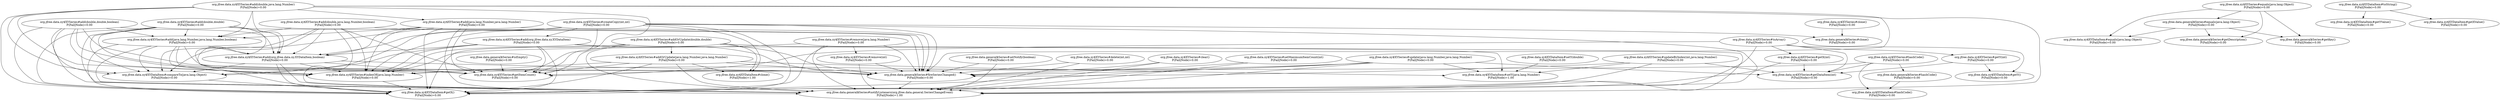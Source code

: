 digraph G {
  "org.jfree.data.xy$XYSeries#add(org.jfree.data.xy.XYDataItem)" [label="org.jfree.data.xy$XYSeries#add(org.jfree.data.xy.XYDataItem)\nP(Fail|Node)=0.00"];
  "org.jfree.data.xy$XYDataItem#getX()" [label="org.jfree.data.xy$XYDataItem#getX()\nP(Fail|Node)=0.00"];
  "org.jfree.data.xy$XYSeries#add(org.jfree.data.xy.XYDataItem,boolean)" [label="org.jfree.data.xy$XYSeries#add(org.jfree.data.xy.XYDataItem,boolean)\nP(Fail|Node)=0.00"];
  "org.jfree.data.xy$XYSeries#getItemCount()" [label="org.jfree.data.xy$XYSeries#getItemCount()\nP(Fail|Node)=0.00"];
  "org.jfree.data.xy$XYSeries#indexOf(java.lang.Number)" [label="org.jfree.data.xy$XYSeries#indexOf(java.lang.Number)\nP(Fail|Node)=0.00"];
  "org.jfree.data.general$Series#notifyListeners(org.jfree.data.general.SeriesChangeEvent)" [label="org.jfree.data.general$Series#notifyListeners(org.jfree.data.general.SeriesChangeEvent)\nP(Fail|Node)=1.00"];
  "org.jfree.data.xy$XYDataItem#compareTo(java.lang.Object)" [label="org.jfree.data.xy$XYDataItem#compareTo(java.lang.Object)\nP(Fail|Node)=0.00"];
  "org.jfree.data.general$Series#fireSeriesChanged()" [label="org.jfree.data.general$Series#fireSeriesChanged()\nP(Fail|Node)=0.00"];
  "org.jfree.data.xy$XYSeries#add(java.lang.Number,java.lang.Number)" [label="org.jfree.data.xy$XYSeries#add(java.lang.Number,java.lang.Number)\nP(Fail|Node)=0.00"];
  "org.jfree.data.xy$XYSeries#add(java.lang.Number,java.lang.Number,boolean)" [label="org.jfree.data.xy$XYSeries#add(java.lang.Number,java.lang.Number,boolean)\nP(Fail|Node)=0.00"];
  "org.jfree.data.xy$XYSeries#clone()" [label="org.jfree.data.xy$XYSeries#clone()\nP(Fail|Node)=0.00"];
  "org.jfree.data.general$Series#clone()" [label="org.jfree.data.general$Series#clone()\nP(Fail|Node)=0.00"];
  "org.jfree.data.general$Series#setNotify(boolean)" [label="org.jfree.data.general$Series#setNotify(boolean)\nP(Fail|Node)=0.00"];
  "org.jfree.data.xy$XYSeries#add(double,double)" [label="org.jfree.data.xy$XYSeries#add(double,double)\nP(Fail|Node)=0.00"];
  "org.jfree.data.xy$XYSeries#addOrUpdate(double,double)" [label="org.jfree.data.xy$XYSeries#addOrUpdate(double,double)\nP(Fail|Node)=0.00"];
  "org.jfree.data.xy$XYDataItem#clone()" [label="org.jfree.data.xy$XYDataItem#clone()\nP(Fail|Node)=1.00"];
  "org.jfree.data.xy$XYSeries#addOrUpdate(java.lang.Number,java.lang.Number)" [label="org.jfree.data.xy$XYSeries#addOrUpdate(java.lang.Number,java.lang.Number)\nP(Fail|Node)=0.00"];
  "org.jfree.data.xy$XYDataItem#setY(java.lang.Number)" [label="org.jfree.data.xy$XYDataItem#setY(java.lang.Number)\nP(Fail|Node)=1.00"];
  "org.jfree.data.xy$XYSeries#updateByIndex(int,java.lang.Number)" [label="org.jfree.data.xy$XYSeries#updateByIndex(int,java.lang.Number)\nP(Fail|Node)=0.00"];
  "org.jfree.data.xy$XYSeries#getDataItem(int)" [label="org.jfree.data.xy$XYSeries#getDataItem(int)\nP(Fail|Node)=0.00"];
  "org.jfree.data.xy$XYSeries#equals(java.lang.Object)" [label="org.jfree.data.xy$XYSeries#equals(java.lang.Object)\nP(Fail|Node)=0.00"];
  "org.jfree.data.xy$XYDataItem#equals(java.lang.Object)" [label="org.jfree.data.xy$XYDataItem#equals(java.lang.Object)\nP(Fail|Node)=0.00"];
  "org.jfree.data.general$Series#equals(java.lang.Object)" [label="org.jfree.data.general$Series#equals(java.lang.Object)\nP(Fail|Node)=0.00"];
  "org.jfree.data.general$Series#getDescription()" [label="org.jfree.data.general$Series#getDescription()\nP(Fail|Node)=0.00"];
  "org.jfree.data.general$Series#getKey()" [label="org.jfree.data.general$Series#getKey()\nP(Fail|Node)=0.00"];
  "org.jfree.data.xy$XYSeries#hashCode()" [label="org.jfree.data.xy$XYSeries#hashCode()\nP(Fail|Node)=0.00"];
  "org.jfree.data.general$Series#hashCode()" [label="org.jfree.data.general$Series#hashCode()\nP(Fail|Node)=0.00"];
  "org.jfree.data.xy$XYDataItem#hashCode()" [label="org.jfree.data.xy$XYDataItem#hashCode()\nP(Fail|Node)=0.00"];
  "org.jfree.data.xy$XYSeries#delete(int,int)" [label="org.jfree.data.xy$XYSeries#delete(int,int)\nP(Fail|Node)=0.00"];
  "org.jfree.data.xy$XYDataItem#setY(double)" [label="org.jfree.data.xy$XYDataItem#setY(double)\nP(Fail|Node)=0.00"];
  "org.jfree.data.xy$XYSeries#add(double,double,boolean)" [label="org.jfree.data.xy$XYSeries#add(double,double,boolean)\nP(Fail|Node)=0.00"];
  "org.jfree.data.xy$XYSeries#clear()" [label="org.jfree.data.xy$XYSeries#clear()\nP(Fail|Node)=0.00"];
  "org.jfree.data.xy$XYSeries#add(double,java.lang.Number,boolean)" [label="org.jfree.data.xy$XYSeries#add(double,java.lang.Number,boolean)\nP(Fail|Node)=0.00"];
  "org.jfree.data.xy$XYSeries#remove(java.lang.Number)" [label="org.jfree.data.xy$XYSeries#remove(java.lang.Number)\nP(Fail|Node)=0.00"];
  "org.jfree.data.xy$XYSeries#remove(int)" [label="org.jfree.data.xy$XYSeries#remove(int)\nP(Fail|Node)=0.00"];
  "org.jfree.data.general$Series#isEmpty()" [label="org.jfree.data.general$Series#isEmpty()\nP(Fail|Node)=0.00"];
  "org.jfree.data.xy$XYSeries#getY(int)" [label="org.jfree.data.xy$XYSeries#getY(int)\nP(Fail|Node)=0.00"];
  "org.jfree.data.xy$XYDataItem#getY()" [label="org.jfree.data.xy$XYDataItem#getY()\nP(Fail|Node)=0.00"];
  "org.jfree.data.xy$XYSeries#toArray()" [label="org.jfree.data.xy$XYSeries#toArray()\nP(Fail|Node)=0.00"];
  "org.jfree.data.xy$XYSeries#getX(int)" [label="org.jfree.data.xy$XYSeries#getX(int)\nP(Fail|Node)=0.00"];
  "org.jfree.data.xy$XYDataItem#toString()" [label="org.jfree.data.xy$XYDataItem#toString()\nP(Fail|Node)=0.00"];
  "org.jfree.data.xy$XYDataItem#getYValue()" [label="org.jfree.data.xy$XYDataItem#getYValue()\nP(Fail|Node)=0.00"];
  "org.jfree.data.xy$XYDataItem#getXValue()" [label="org.jfree.data.xy$XYDataItem#getXValue()\nP(Fail|Node)=0.00"];
  "org.jfree.data.xy$XYSeries#createCopy(int,int)" [label="org.jfree.data.xy$XYSeries#createCopy(int,int)\nP(Fail|Node)=0.00"];
  "org.jfree.data.xy$XYSeries#update(java.lang.Number,java.lang.Number)" [label="org.jfree.data.xy$XYSeries#update(java.lang.Number,java.lang.Number)\nP(Fail|Node)=0.00"];
  "org.jfree.data.xy$XYSeries#setMaximumItemCount(int)" [label="org.jfree.data.xy$XYSeries#setMaximumItemCount(int)\nP(Fail|Node)=0.00"];
  "org.jfree.data.xy$XYSeries#add(double,java.lang.Number)" [label="org.jfree.data.xy$XYSeries#add(double,java.lang.Number)\nP(Fail|Node)=0.00"];
  "org.jfree.data.xy$XYSeries#add(org.jfree.data.xy.XYDataItem)" -> "org.jfree.data.xy$XYDataItem#getX()";
  "org.jfree.data.xy$XYSeries#add(org.jfree.data.xy.XYDataItem)" -> "org.jfree.data.xy$XYSeries#add(org.jfree.data.xy.XYDataItem,boolean)";
  "org.jfree.data.xy$XYSeries#add(org.jfree.data.xy.XYDataItem)" -> "org.jfree.data.xy$XYSeries#getItemCount()";
  "org.jfree.data.xy$XYSeries#add(org.jfree.data.xy.XYDataItem)" -> "org.jfree.data.xy$XYSeries#indexOf(java.lang.Number)";
  "org.jfree.data.xy$XYSeries#add(org.jfree.data.xy.XYDataItem)" -> "org.jfree.data.general$Series#notifyListeners(org.jfree.data.general.SeriesChangeEvent)";
  "org.jfree.data.xy$XYSeries#add(org.jfree.data.xy.XYDataItem)" -> "org.jfree.data.xy$XYDataItem#compareTo(java.lang.Object)";
  "org.jfree.data.xy$XYSeries#add(org.jfree.data.xy.XYDataItem)" -> "org.jfree.data.general$Series#fireSeriesChanged()";
  "org.jfree.data.xy$XYSeries#add(org.jfree.data.xy.XYDataItem,boolean)" -> "org.jfree.data.xy$XYDataItem#getX()";
  "org.jfree.data.xy$XYSeries#add(org.jfree.data.xy.XYDataItem,boolean)" -> "org.jfree.data.xy$XYSeries#getItemCount()";
  "org.jfree.data.xy$XYSeries#add(org.jfree.data.xy.XYDataItem,boolean)" -> "org.jfree.data.xy$XYSeries#indexOf(java.lang.Number)";
  "org.jfree.data.xy$XYSeries#add(org.jfree.data.xy.XYDataItem,boolean)" -> "org.jfree.data.general$Series#notifyListeners(org.jfree.data.general.SeriesChangeEvent)";
  "org.jfree.data.xy$XYSeries#add(org.jfree.data.xy.XYDataItem,boolean)" -> "org.jfree.data.xy$XYDataItem#compareTo(java.lang.Object)";
  "org.jfree.data.xy$XYSeries#add(org.jfree.data.xy.XYDataItem,boolean)" -> "org.jfree.data.general$Series#fireSeriesChanged()";
  "org.jfree.data.xy$XYSeries#indexOf(java.lang.Number)" -> "org.jfree.data.xy$XYDataItem#getX()";
  "org.jfree.data.xy$XYDataItem#compareTo(java.lang.Object)" -> "org.jfree.data.xy$XYDataItem#getX()";
  "org.jfree.data.general$Series#fireSeriesChanged()" -> "org.jfree.data.general$Series#notifyListeners(org.jfree.data.general.SeriesChangeEvent)";
  "org.jfree.data.xy$XYSeries#add(java.lang.Number,java.lang.Number)" -> "org.jfree.data.xy$XYDataItem#getX()";
  "org.jfree.data.xy$XYSeries#add(java.lang.Number,java.lang.Number)" -> "org.jfree.data.xy$XYSeries#add(java.lang.Number,java.lang.Number,boolean)";
  "org.jfree.data.xy$XYSeries#add(java.lang.Number,java.lang.Number)" -> "org.jfree.data.xy$XYSeries#add(org.jfree.data.xy.XYDataItem,boolean)";
  "org.jfree.data.xy$XYSeries#add(java.lang.Number,java.lang.Number)" -> "org.jfree.data.xy$XYSeries#getItemCount()";
  "org.jfree.data.xy$XYSeries#add(java.lang.Number,java.lang.Number)" -> "org.jfree.data.xy$XYSeries#indexOf(java.lang.Number)";
  "org.jfree.data.xy$XYSeries#add(java.lang.Number,java.lang.Number)" -> "org.jfree.data.general$Series#notifyListeners(org.jfree.data.general.SeriesChangeEvent)";
  "org.jfree.data.xy$XYSeries#add(java.lang.Number,java.lang.Number)" -> "org.jfree.data.xy$XYDataItem#compareTo(java.lang.Object)";
  "org.jfree.data.xy$XYSeries#add(java.lang.Number,java.lang.Number)" -> "org.jfree.data.general$Series#fireSeriesChanged()";
  "org.jfree.data.xy$XYSeries#add(java.lang.Number,java.lang.Number,boolean)" -> "org.jfree.data.xy$XYDataItem#getX()";
  "org.jfree.data.xy$XYSeries#add(java.lang.Number,java.lang.Number,boolean)" -> "org.jfree.data.xy$XYSeries#add(org.jfree.data.xy.XYDataItem,boolean)";
  "org.jfree.data.xy$XYSeries#add(java.lang.Number,java.lang.Number,boolean)" -> "org.jfree.data.xy$XYSeries#getItemCount()";
  "org.jfree.data.xy$XYSeries#add(java.lang.Number,java.lang.Number,boolean)" -> "org.jfree.data.xy$XYSeries#indexOf(java.lang.Number)";
  "org.jfree.data.xy$XYSeries#add(java.lang.Number,java.lang.Number,boolean)" -> "org.jfree.data.general$Series#notifyListeners(org.jfree.data.general.SeriesChangeEvent)";
  "org.jfree.data.xy$XYSeries#add(java.lang.Number,java.lang.Number,boolean)" -> "org.jfree.data.xy$XYDataItem#compareTo(java.lang.Object)";
  "org.jfree.data.xy$XYSeries#add(java.lang.Number,java.lang.Number,boolean)" -> "org.jfree.data.general$Series#fireSeriesChanged()";
  "org.jfree.data.xy$XYSeries#clone()" -> "org.jfree.data.general$Series#clone()";
  "org.jfree.data.general$Series#setNotify(boolean)" -> "org.jfree.data.general$Series#notifyListeners(org.jfree.data.general.SeriesChangeEvent)";
  "org.jfree.data.general$Series#setNotify(boolean)" -> "org.jfree.data.general$Series#fireSeriesChanged()";
  "org.jfree.data.xy$XYSeries#add(double,double)" -> "org.jfree.data.xy$XYDataItem#getX()";
  "org.jfree.data.xy$XYSeries#add(double,double)" -> "org.jfree.data.xy$XYSeries#add(java.lang.Number,java.lang.Number,boolean)";
  "org.jfree.data.xy$XYSeries#add(double,double)" -> "org.jfree.data.xy$XYSeries#add(org.jfree.data.xy.XYDataItem,boolean)";
  "org.jfree.data.xy$XYSeries#add(double,double)" -> "org.jfree.data.xy$XYSeries#getItemCount()";
  "org.jfree.data.xy$XYSeries#add(double,double)" -> "org.jfree.data.xy$XYSeries#indexOf(java.lang.Number)";
  "org.jfree.data.xy$XYSeries#add(double,double)" -> "org.jfree.data.general$Series#notifyListeners(org.jfree.data.general.SeriesChangeEvent)";
  "org.jfree.data.xy$XYSeries#add(double,double)" -> "org.jfree.data.xy$XYDataItem#compareTo(java.lang.Object)";
  "org.jfree.data.xy$XYSeries#add(double,double)" -> "org.jfree.data.general$Series#fireSeriesChanged()";
  "org.jfree.data.xy$XYSeries#addOrUpdate(double,double)" -> "org.jfree.data.xy$XYDataItem#getX()";
  "org.jfree.data.xy$XYSeries#addOrUpdate(double,double)" -> "org.jfree.data.xy$XYDataItem#clone()";
  "org.jfree.data.xy$XYSeries#addOrUpdate(double,double)" -> "org.jfree.data.xy$XYSeries#addOrUpdate(java.lang.Number,java.lang.Number)";
  "org.jfree.data.xy$XYSeries#addOrUpdate(double,double)" -> "org.jfree.data.xy$XYSeries#getItemCount()";
  "org.jfree.data.xy$XYSeries#addOrUpdate(double,double)" -> "org.jfree.data.xy$XYSeries#indexOf(java.lang.Number)";
  "org.jfree.data.xy$XYSeries#addOrUpdate(double,double)" -> "org.jfree.data.general$Series#notifyListeners(org.jfree.data.general.SeriesChangeEvent)";
  "org.jfree.data.xy$XYSeries#addOrUpdate(double,double)" -> "org.jfree.data.general$Series#fireSeriesChanged()";
  "org.jfree.data.xy$XYSeries#addOrUpdate(double,double)" -> "org.jfree.data.xy$XYDataItem#setY(java.lang.Number)";
  "org.jfree.data.xy$XYSeries#addOrUpdate(java.lang.Number,java.lang.Number)" -> "org.jfree.data.xy$XYDataItem#getX()";
  "org.jfree.data.xy$XYSeries#addOrUpdate(java.lang.Number,java.lang.Number)" -> "org.jfree.data.xy$XYDataItem#clone()";
  "org.jfree.data.xy$XYSeries#addOrUpdate(java.lang.Number,java.lang.Number)" -> "org.jfree.data.xy$XYSeries#getItemCount()";
  "org.jfree.data.xy$XYSeries#addOrUpdate(java.lang.Number,java.lang.Number)" -> "org.jfree.data.xy$XYSeries#indexOf(java.lang.Number)";
  "org.jfree.data.xy$XYSeries#addOrUpdate(java.lang.Number,java.lang.Number)" -> "org.jfree.data.general$Series#notifyListeners(org.jfree.data.general.SeriesChangeEvent)";
  "org.jfree.data.xy$XYSeries#addOrUpdate(java.lang.Number,java.lang.Number)" -> "org.jfree.data.general$Series#fireSeriesChanged()";
  "org.jfree.data.xy$XYSeries#addOrUpdate(java.lang.Number,java.lang.Number)" -> "org.jfree.data.xy$XYDataItem#setY(java.lang.Number)";
  "org.jfree.data.xy$XYSeries#updateByIndex(int,java.lang.Number)" -> "org.jfree.data.general$Series#notifyListeners(org.jfree.data.general.SeriesChangeEvent)";
  "org.jfree.data.xy$XYSeries#updateByIndex(int,java.lang.Number)" -> "org.jfree.data.xy$XYSeries#getDataItem(int)";
  "org.jfree.data.xy$XYSeries#updateByIndex(int,java.lang.Number)" -> "org.jfree.data.general$Series#fireSeriesChanged()";
  "org.jfree.data.xy$XYSeries#updateByIndex(int,java.lang.Number)" -> "org.jfree.data.xy$XYDataItem#setY(java.lang.Number)";
  "org.jfree.data.xy$XYSeries#equals(java.lang.Object)" -> "org.jfree.data.xy$XYDataItem#equals(java.lang.Object)";
  "org.jfree.data.xy$XYSeries#equals(java.lang.Object)" -> "org.jfree.data.general$Series#equals(java.lang.Object)";
  "org.jfree.data.xy$XYSeries#equals(java.lang.Object)" -> "org.jfree.data.general$Series#getDescription()";
  "org.jfree.data.xy$XYSeries#equals(java.lang.Object)" -> "org.jfree.data.general$Series#getKey()";
  "org.jfree.data.general$Series#equals(java.lang.Object)" -> "org.jfree.data.xy$XYDataItem#equals(java.lang.Object)";
  "org.jfree.data.general$Series#equals(java.lang.Object)" -> "org.jfree.data.general$Series#getDescription()";
  "org.jfree.data.general$Series#equals(java.lang.Object)" -> "org.jfree.data.general$Series#getKey()";
  "org.jfree.data.xy$XYSeries#hashCode()" -> "org.jfree.data.general$Series#hashCode()";
  "org.jfree.data.xy$XYSeries#hashCode()" -> "org.jfree.data.xy$XYSeries#getItemCount()";
  "org.jfree.data.xy$XYSeries#hashCode()" -> "org.jfree.data.xy$XYDataItem#hashCode()";
  "org.jfree.data.xy$XYSeries#hashCode()" -> "org.jfree.data.xy$XYSeries#getDataItem(int)";
  "org.jfree.data.general$Series#hashCode()" -> "org.jfree.data.xy$XYDataItem#hashCode()";
  "org.jfree.data.xy$XYSeries#delete(int,int)" -> "org.jfree.data.general$Series#notifyListeners(org.jfree.data.general.SeriesChangeEvent)";
  "org.jfree.data.xy$XYSeries#delete(int,int)" -> "org.jfree.data.general$Series#fireSeriesChanged()";
  "org.jfree.data.xy$XYDataItem#setY(double)" -> "org.jfree.data.xy$XYDataItem#setY(java.lang.Number)";
  "org.jfree.data.xy$XYSeries#add(double,double,boolean)" -> "org.jfree.data.xy$XYDataItem#getX()";
  "org.jfree.data.xy$XYSeries#add(double,double,boolean)" -> "org.jfree.data.xy$XYSeries#add(java.lang.Number,java.lang.Number,boolean)";
  "org.jfree.data.xy$XYSeries#add(double,double,boolean)" -> "org.jfree.data.xy$XYSeries#add(org.jfree.data.xy.XYDataItem,boolean)";
  "org.jfree.data.xy$XYSeries#add(double,double,boolean)" -> "org.jfree.data.xy$XYSeries#getItemCount()";
  "org.jfree.data.xy$XYSeries#add(double,double,boolean)" -> "org.jfree.data.xy$XYSeries#indexOf(java.lang.Number)";
  "org.jfree.data.xy$XYSeries#add(double,double,boolean)" -> "org.jfree.data.general$Series#notifyListeners(org.jfree.data.general.SeriesChangeEvent)";
  "org.jfree.data.xy$XYSeries#add(double,double,boolean)" -> "org.jfree.data.xy$XYDataItem#compareTo(java.lang.Object)";
  "org.jfree.data.xy$XYSeries#add(double,double,boolean)" -> "org.jfree.data.general$Series#fireSeriesChanged()";
  "org.jfree.data.xy$XYSeries#clear()" -> "org.jfree.data.general$Series#notifyListeners(org.jfree.data.general.SeriesChangeEvent)";
  "org.jfree.data.xy$XYSeries#clear()" -> "org.jfree.data.general$Series#fireSeriesChanged()";
  "org.jfree.data.xy$XYSeries#add(double,java.lang.Number,boolean)" -> "org.jfree.data.xy$XYDataItem#getX()";
  "org.jfree.data.xy$XYSeries#add(double,java.lang.Number,boolean)" -> "org.jfree.data.xy$XYSeries#add(java.lang.Number,java.lang.Number,boolean)";
  "org.jfree.data.xy$XYSeries#add(double,java.lang.Number,boolean)" -> "org.jfree.data.xy$XYSeries#add(org.jfree.data.xy.XYDataItem,boolean)";
  "org.jfree.data.xy$XYSeries#add(double,java.lang.Number,boolean)" -> "org.jfree.data.xy$XYSeries#getItemCount()";
  "org.jfree.data.xy$XYSeries#add(double,java.lang.Number,boolean)" -> "org.jfree.data.xy$XYSeries#indexOf(java.lang.Number)";
  "org.jfree.data.xy$XYSeries#add(double,java.lang.Number,boolean)" -> "org.jfree.data.general$Series#notifyListeners(org.jfree.data.general.SeriesChangeEvent)";
  "org.jfree.data.xy$XYSeries#add(double,java.lang.Number,boolean)" -> "org.jfree.data.xy$XYDataItem#compareTo(java.lang.Object)";
  "org.jfree.data.xy$XYSeries#add(double,java.lang.Number,boolean)" -> "org.jfree.data.general$Series#fireSeriesChanged()";
  "org.jfree.data.xy$XYSeries#remove(java.lang.Number)" -> "org.jfree.data.xy$XYDataItem#getX()";
  "org.jfree.data.xy$XYSeries#remove(java.lang.Number)" -> "org.jfree.data.xy$XYSeries#indexOf(java.lang.Number)";
  "org.jfree.data.xy$XYSeries#remove(java.lang.Number)" -> "org.jfree.data.general$Series#notifyListeners(org.jfree.data.general.SeriesChangeEvent)";
  "org.jfree.data.xy$XYSeries#remove(java.lang.Number)" -> "org.jfree.data.xy$XYSeries#remove(int)";
  "org.jfree.data.xy$XYSeries#remove(java.lang.Number)" -> "org.jfree.data.general$Series#fireSeriesChanged()";
  "org.jfree.data.xy$XYSeries#remove(int)" -> "org.jfree.data.general$Series#notifyListeners(org.jfree.data.general.SeriesChangeEvent)";
  "org.jfree.data.xy$XYSeries#remove(int)" -> "org.jfree.data.general$Series#fireSeriesChanged()";
  "org.jfree.data.general$Series#isEmpty()" -> "org.jfree.data.xy$XYSeries#getItemCount()";
  "org.jfree.data.xy$XYSeries#getY(int)" -> "org.jfree.data.xy$XYDataItem#getY()";
  "org.jfree.data.xy$XYSeries#getY(int)" -> "org.jfree.data.xy$XYSeries#getDataItem(int)";
  "org.jfree.data.xy$XYSeries#toArray()" -> "org.jfree.data.xy$XYDataItem#getY()";
  "org.jfree.data.xy$XYSeries#toArray()" -> "org.jfree.data.xy$XYDataItem#getX()";
  "org.jfree.data.xy$XYSeries#toArray()" -> "org.jfree.data.xy$XYSeries#getItemCount()";
  "org.jfree.data.xy$XYSeries#toArray()" -> "org.jfree.data.xy$XYSeries#getY(int)";
  "org.jfree.data.xy$XYSeries#toArray()" -> "org.jfree.data.xy$XYSeries#getDataItem(int)";
  "org.jfree.data.xy$XYSeries#toArray()" -> "org.jfree.data.xy$XYSeries#getX(int)";
  "org.jfree.data.xy$XYSeries#getX(int)" -> "org.jfree.data.xy$XYDataItem#getX()";
  "org.jfree.data.xy$XYSeries#getX(int)" -> "org.jfree.data.xy$XYSeries#getDataItem(int)";
  "org.jfree.data.xy$XYDataItem#toString()" -> "org.jfree.data.xy$XYDataItem#getYValue()";
  "org.jfree.data.xy$XYDataItem#toString()" -> "org.jfree.data.xy$XYDataItem#getXValue()";
  "org.jfree.data.xy$XYSeries#createCopy(int,int)" -> "org.jfree.data.xy$XYSeries#add(org.jfree.data.xy.XYDataItem)";
  "org.jfree.data.xy$XYSeries#createCopy(int,int)" -> "org.jfree.data.xy$XYDataItem#getX()";
  "org.jfree.data.xy$XYSeries#createCopy(int,int)" -> "org.jfree.data.xy$XYSeries#add(org.jfree.data.xy.XYDataItem,boolean)";
  "org.jfree.data.xy$XYSeries#createCopy(int,int)" -> "org.jfree.data.xy$XYDataItem#clone()";
  "org.jfree.data.xy$XYSeries#createCopy(int,int)" -> "org.jfree.data.general$Series#clone()";
  "org.jfree.data.xy$XYSeries#createCopy(int,int)" -> "org.jfree.data.xy$XYSeries#getItemCount()";
  "org.jfree.data.xy$XYSeries#createCopy(int,int)" -> "org.jfree.data.xy$XYSeries#indexOf(java.lang.Number)";
  "org.jfree.data.xy$XYSeries#createCopy(int,int)" -> "org.jfree.data.general$Series#notifyListeners(org.jfree.data.general.SeriesChangeEvent)";
  "org.jfree.data.xy$XYSeries#createCopy(int,int)" -> "org.jfree.data.xy$XYDataItem#compareTo(java.lang.Object)";
  "org.jfree.data.xy$XYSeries#createCopy(int,int)" -> "org.jfree.data.general$Series#fireSeriesChanged()";
  "org.jfree.data.xy$XYSeries#update(java.lang.Number,java.lang.Number)" -> "org.jfree.data.xy$XYDataItem#getX()";
  "org.jfree.data.xy$XYSeries#update(java.lang.Number,java.lang.Number)" -> "org.jfree.data.xy$XYSeries#indexOf(java.lang.Number)";
  "org.jfree.data.xy$XYSeries#update(java.lang.Number,java.lang.Number)" -> "org.jfree.data.general$Series#notifyListeners(org.jfree.data.general.SeriesChangeEvent)";
  "org.jfree.data.xy$XYSeries#update(java.lang.Number,java.lang.Number)" -> "org.jfree.data.xy$XYSeries#getDataItem(int)";
  "org.jfree.data.xy$XYSeries#update(java.lang.Number,java.lang.Number)" -> "org.jfree.data.general$Series#fireSeriesChanged()";
  "org.jfree.data.xy$XYSeries#update(java.lang.Number,java.lang.Number)" -> "org.jfree.data.xy$XYDataItem#setY(java.lang.Number)";
  "org.jfree.data.xy$XYSeries#setMaximumItemCount(int)" -> "org.jfree.data.general$Series#notifyListeners(org.jfree.data.general.SeriesChangeEvent)";
  "org.jfree.data.xy$XYSeries#setMaximumItemCount(int)" -> "org.jfree.data.general$Series#fireSeriesChanged()";
  "org.jfree.data.xy$XYSeries#add(double,java.lang.Number)" -> "org.jfree.data.xy$XYSeries#add(java.lang.Number,java.lang.Number)";
  "org.jfree.data.xy$XYSeries#add(double,java.lang.Number)" -> "org.jfree.data.xy$XYDataItem#getX()";
  "org.jfree.data.xy$XYSeries#add(double,java.lang.Number)" -> "org.jfree.data.xy$XYSeries#add(java.lang.Number,java.lang.Number,boolean)";
  "org.jfree.data.xy$XYSeries#add(double,java.lang.Number)" -> "org.jfree.data.xy$XYSeries#add(org.jfree.data.xy.XYDataItem,boolean)";
  "org.jfree.data.xy$XYSeries#add(double,java.lang.Number)" -> "org.jfree.data.xy$XYSeries#getItemCount()";
  "org.jfree.data.xy$XYSeries#add(double,java.lang.Number)" -> "org.jfree.data.xy$XYSeries#indexOf(java.lang.Number)";
  "org.jfree.data.xy$XYSeries#add(double,java.lang.Number)" -> "org.jfree.data.general$Series#notifyListeners(org.jfree.data.general.SeriesChangeEvent)";
  "org.jfree.data.xy$XYSeries#add(double,java.lang.Number)" -> "org.jfree.data.xy$XYDataItem#compareTo(java.lang.Object)";
  "org.jfree.data.xy$XYSeries#add(double,java.lang.Number)" -> "org.jfree.data.general$Series#fireSeriesChanged()";
}
